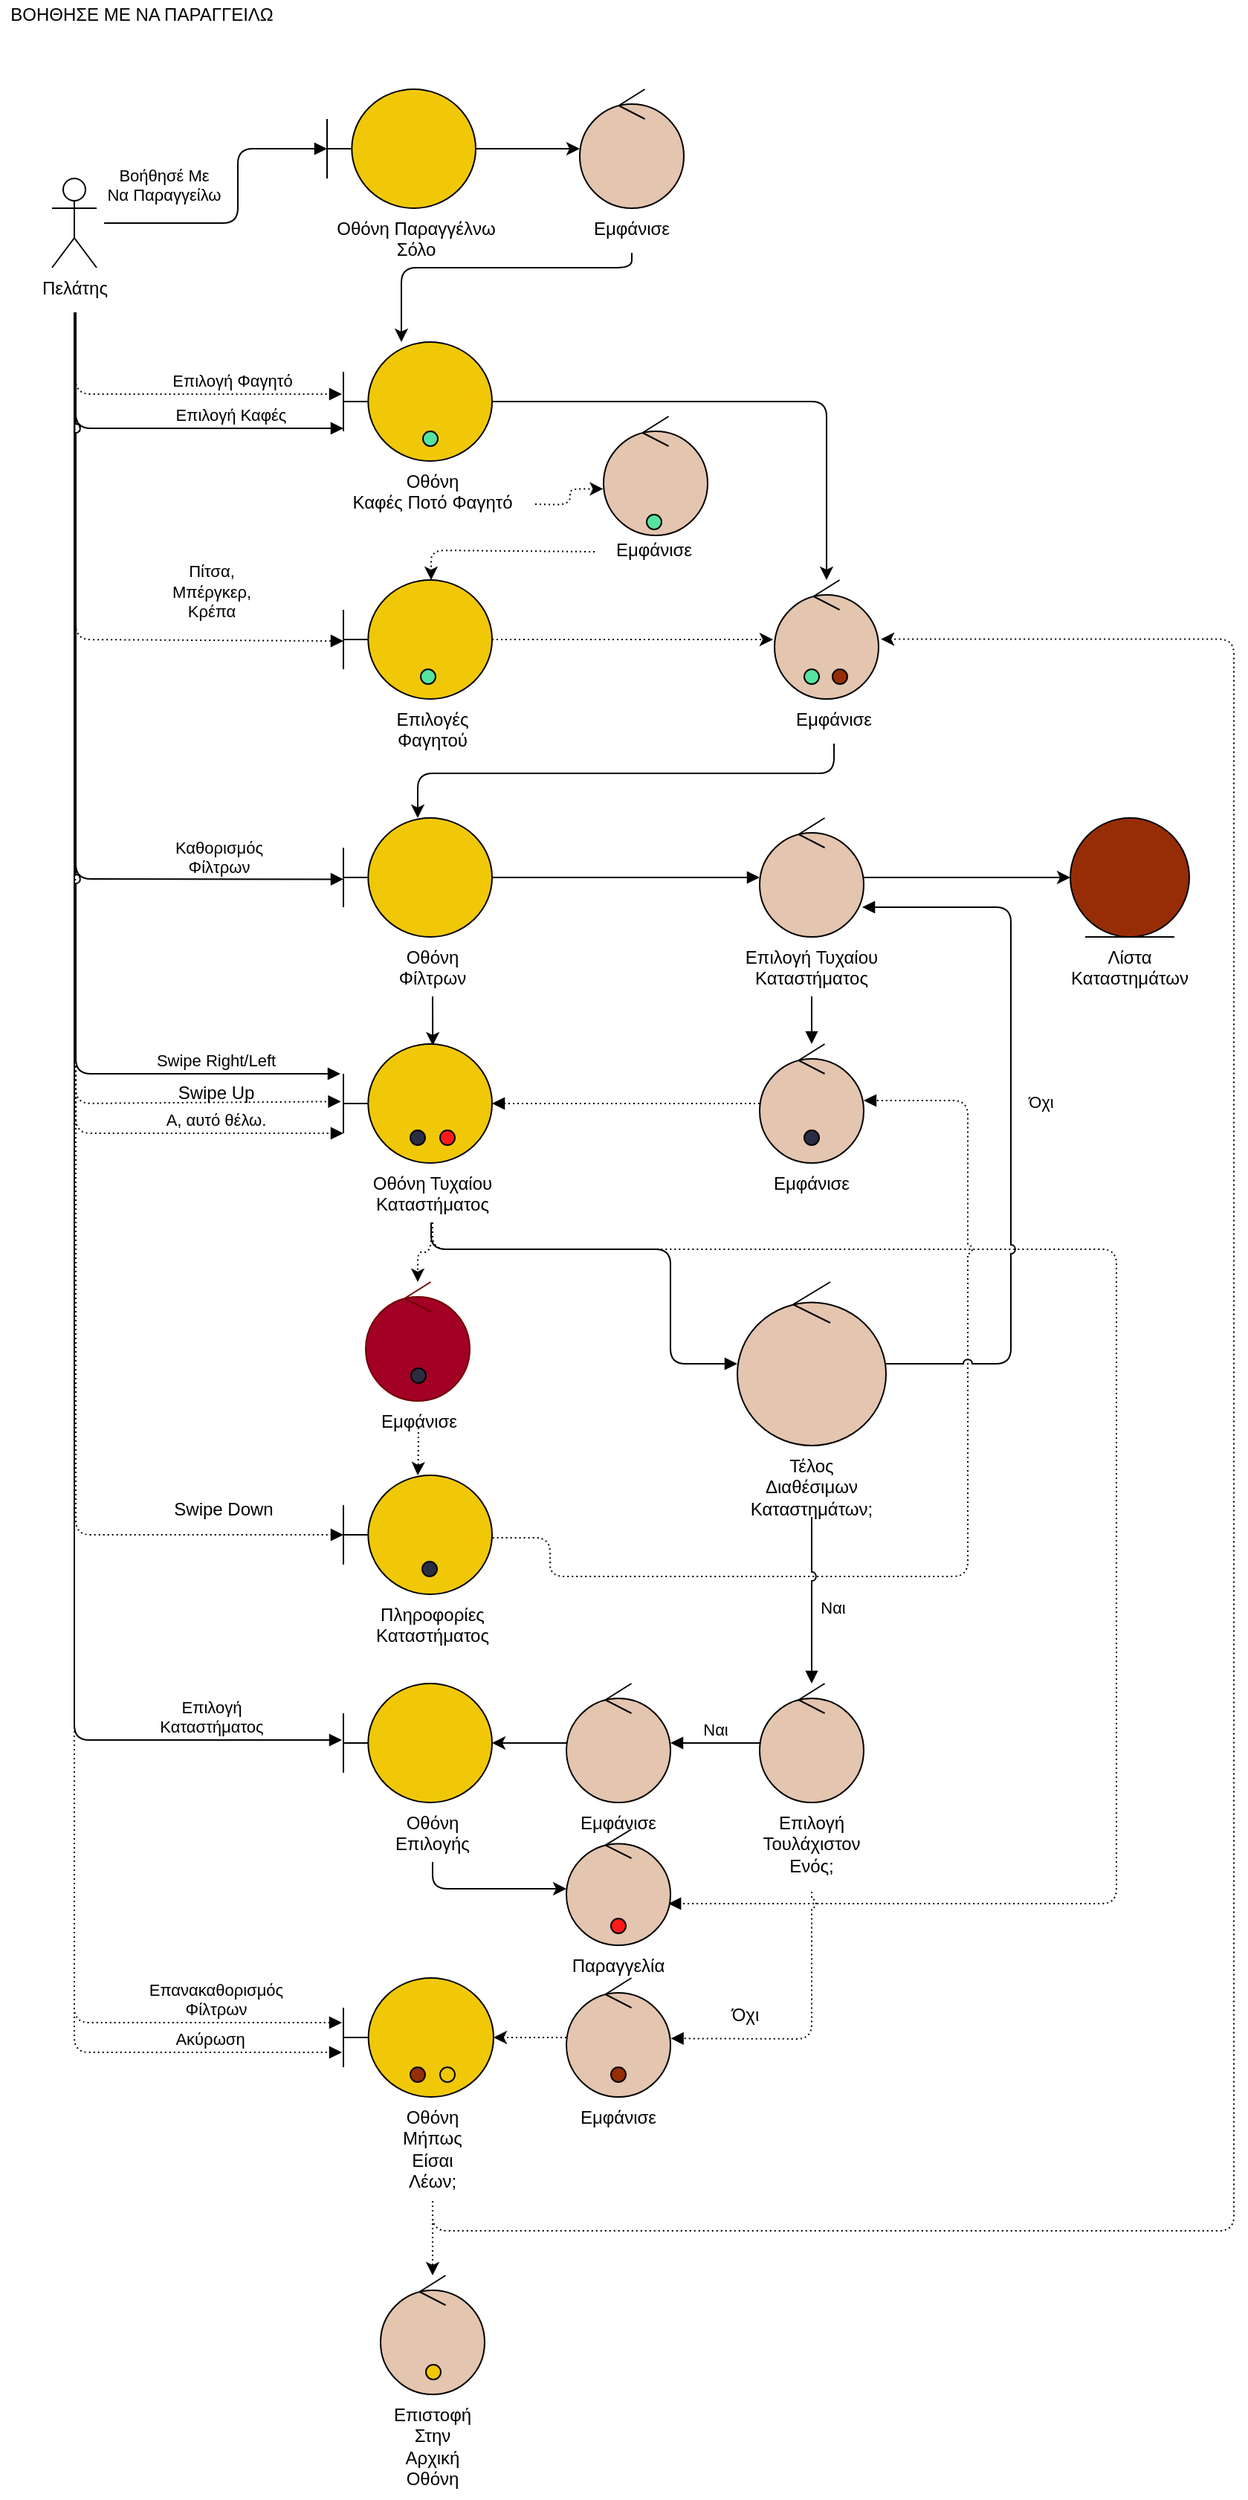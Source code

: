 <mxfile version="18.0.4" type="device"><diagram id="sh6zrlFoDXqszDik7DtE" name="Page-1"><mxGraphModel dx="1843" dy="1470" grid="1" gridSize="10" guides="1" tooltips="1" connect="1" arrows="1" fold="1" page="1" pageScale="1" pageWidth="850" pageHeight="1100" math="0" shadow="0"><root><mxCell id="0"/><mxCell id="1" parent="0"/><mxCell id="iMoCURkLBMhwjLPHTY4Y-394" style="edgeStyle=orthogonalEdgeStyle;rounded=1;orthogonalLoop=1;jettySize=auto;html=1;fillColor=#0050ef;strokeColor=#000000;jumpStyle=arc;fontColor=#000000;labelBackgroundColor=none;align=center;endArrow=block;endFill=1;dashed=1;dashPattern=1 2;" parent="1" source="iMoCURkLBMhwjLPHTY4Y-448" target="iMoCURkLBMhwjLPHTY4Y-437" edge="1"><mxGeometry relative="1" as="geometry"><Array as="points"><mxPoint x="651" y="1660"/><mxPoint x="1111" y="1660"/><mxPoint x="1111" y="2100"/></Array></mxGeometry></mxCell><mxCell id="iMoCURkLBMhwjLPHTY4Y-379" value="" style="html=1;verticalAlign=bottom;endArrow=block;rounded=1;entryX=1.004;entryY=0.508;entryDx=0;entryDy=0;entryPerimeter=0;fillColor=#fa6800;strokeColor=#000000;jumpStyle=arc;dashed=1;dashPattern=1 2;fontColor=#000000;labelBackgroundColor=none;align=center;" parent="1" source="iMoCURkLBMhwjLPHTY4Y-455" target="iMoCURkLBMhwjLPHTY4Y-431" edge="1"><mxGeometry x="0.506" width="80" relative="1" as="geometry"><mxPoint x="720" y="2160" as="sourcePoint"/><mxPoint x="910" y="2170" as="targetPoint"/><Array as="points"><mxPoint x="906" y="2191"/></Array><mxPoint as="offset"/></mxGeometry></mxCell><mxCell id="iMoCURkLBMhwjLPHTY4Y-380" value="Πελάτης" style="shape=umlActor;verticalLabelPosition=bottom;verticalAlign=top;html=1;fontColor=#000000;labelBackgroundColor=none;align=center;" parent="1" vertex="1"><mxGeometry x="395" y="940" width="30" height="60" as="geometry"/></mxCell><mxCell id="iMoCURkLBMhwjLPHTY4Y-381" style="edgeStyle=orthogonalEdgeStyle;rounded=1;orthogonalLoop=1;jettySize=auto;html=1;jumpStyle=arc;fontColor=#000000;labelBackgroundColor=none;align=center;" parent="1" source="iMoCURkLBMhwjLPHTY4Y-382" target="iMoCURkLBMhwjLPHTY4Y-415" edge="1"><mxGeometry relative="1" as="geometry"/></mxCell><mxCell id="iMoCURkLBMhwjLPHTY4Y-382" value="" style="shape=umlBoundary;whiteSpace=wrap;html=1;fillColor=#F0C808;strokeColor=#000000;fontColor=#000000;labelBackgroundColor=none;align=center;" parent="1" vertex="1"><mxGeometry x="580" y="880" width="100" height="80" as="geometry"/></mxCell><mxCell id="iMoCURkLBMhwjLPHTY4Y-383" value="Βοήθησέ Με &lt;br&gt;Να Παραγγείλω" style="html=1;verticalAlign=bottom;endArrow=block;rounded=1;jumpStyle=arc;fontColor=#000000;labelBackgroundColor=none;align=center;" parent="1" target="iMoCURkLBMhwjLPHTY4Y-382" edge="1"><mxGeometry x="-0.6" y="10" width="80" relative="1" as="geometry"><mxPoint x="430" y="970" as="sourcePoint"/><mxPoint x="510" y="919.5" as="targetPoint"/><Array as="points"><mxPoint x="520" y="970"/><mxPoint x="520" y="920"/></Array><mxPoint as="offset"/></mxGeometry></mxCell><mxCell id="iMoCURkLBMhwjLPHTY4Y-384" style="edgeStyle=orthogonalEdgeStyle;rounded=1;orthogonalLoop=1;jettySize=auto;html=1;jumpStyle=arc;fontColor=#000000;labelBackgroundColor=none;align=center;" parent="1" source="iMoCURkLBMhwjLPHTY4Y-386" target="iMoCURkLBMhwjLPHTY4Y-412" edge="1"><mxGeometry relative="1" as="geometry"/></mxCell><mxCell id="iMoCURkLBMhwjLPHTY4Y-385" style="edgeStyle=orthogonalEdgeStyle;rounded=1;orthogonalLoop=1;jettySize=auto;html=1;fillColor=#008a00;strokeColor=#000000;jumpStyle=arc;dashed=1;dashPattern=1 2;fontColor=#000000;labelBackgroundColor=none;align=center;entryX=-0.004;entryY=0.609;entryDx=0;entryDy=0;entryPerimeter=0;" parent="1" target="iMoCURkLBMhwjLPHTY4Y-407" edge="1"><mxGeometry relative="1" as="geometry"><Array as="points"/><mxPoint x="720" y="1159" as="sourcePoint"/></mxGeometry></mxCell><mxCell id="iMoCURkLBMhwjLPHTY4Y-386" value="" style="shape=umlBoundary;whiteSpace=wrap;html=1;fillColor=#F0C808;strokeColor=#000000;fontColor=#000000;labelBackgroundColor=none;align=center;" parent="1" vertex="1"><mxGeometry x="591" y="1050" width="100" height="80" as="geometry"/></mxCell><mxCell id="iMoCURkLBMhwjLPHTY4Y-387" value="Επιλογή Καφές" style="html=1;verticalAlign=bottom;endArrow=block;rounded=1;entryX=0;entryY=0.725;entryDx=0;entryDy=0;entryPerimeter=0;jumpStyle=arc;fontColor=#000000;labelBackgroundColor=none;align=center;endFill=1;" parent="1" target="iMoCURkLBMhwjLPHTY4Y-386" edge="1"><mxGeometry x="0.409" width="80" relative="1" as="geometry"><mxPoint x="410" y="1030" as="sourcePoint"/><mxPoint x="581" y="1120" as="targetPoint"/><Array as="points"><mxPoint x="411" y="1108"/></Array><mxPoint as="offset"/></mxGeometry></mxCell><mxCell id="iMoCURkLBMhwjLPHTY4Y-388" value="" style="edgeStyle=orthogonalEdgeStyle;rounded=1;orthogonalLoop=1;jettySize=auto;html=1;jumpStyle=arc;fontColor=#000000;labelBackgroundColor=none;align=center;exitX=0.5;exitY=1;exitDx=0;exitDy=0;entryX=0.601;entryY=0.012;entryDx=0;entryDy=0;entryPerimeter=0;" parent="1" source="iMoCURkLBMhwjLPHTY4Y-445" target="iMoCURkLBMhwjLPHTY4Y-395" edge="1"><mxGeometry relative="1" as="geometry"/></mxCell><mxCell id="iMoCURkLBMhwjLPHTY4Y-389" style="edgeStyle=orthogonalEdgeStyle;rounded=1;orthogonalLoop=1;jettySize=auto;html=1;jumpStyle=arc;fontColor=#000000;labelBackgroundColor=none;align=center;endArrow=block;endFill=1;" parent="1" source="iMoCURkLBMhwjLPHTY4Y-390" target="iMoCURkLBMhwjLPHTY4Y-399" edge="1"><mxGeometry relative="1" as="geometry"/></mxCell><mxCell id="iMoCURkLBMhwjLPHTY4Y-390" value="" style="shape=umlBoundary;whiteSpace=wrap;html=1;fillColor=#F0C808;strokeColor=#000000;fontColor=#000000;labelBackgroundColor=none;align=center;" parent="1" vertex="1"><mxGeometry x="591" y="1370" width="100" height="80" as="geometry"/></mxCell><mxCell id="iMoCURkLBMhwjLPHTY4Y-391" value="Καθορισμός&lt;br&gt;Φίλτρων" style="html=1;verticalAlign=bottom;endArrow=block;rounded=1;entryX=0;entryY=0.515;entryDx=0;entryDy=0;entryPerimeter=0;jumpStyle=arc;fontColor=#000000;labelBackgroundColor=none;align=center;endFill=1;" parent="1" target="iMoCURkLBMhwjLPHTY4Y-390" edge="1"><mxGeometry x="0.702" y="-1" width="80" relative="1" as="geometry"><mxPoint x="410" y="1030" as="sourcePoint"/><mxPoint x="591" y="1400" as="targetPoint"/><Array as="points"><mxPoint x="411" y="1411"/></Array><mxPoint as="offset"/></mxGeometry></mxCell><mxCell id="iMoCURkLBMhwjLPHTY4Y-392" value="" style="edgeStyle=orthogonalEdgeStyle;rounded=1;orthogonalLoop=1;jettySize=auto;html=1;fillColor=#a20025;strokeColor=#000000;jumpStyle=arc;fontColor=#000000;labelBackgroundColor=none;align=center;dashed=1;dashPattern=1 2;" parent="1" source="iMoCURkLBMhwjLPHTY4Y-448" target="iMoCURkLBMhwjLPHTY4Y-418" edge="1"><mxGeometry relative="1" as="geometry"><Array as="points"><mxPoint x="650" y="1662"/><mxPoint x="641" y="1662"/></Array></mxGeometry></mxCell><mxCell id="iMoCURkLBMhwjLPHTY4Y-393" style="edgeStyle=orthogonalEdgeStyle;rounded=1;orthogonalLoop=1;jettySize=auto;html=1;jumpStyle=arc;fontColor=#000000;labelBackgroundColor=none;align=center;endArrow=block;endFill=1;" parent="1" source="iMoCURkLBMhwjLPHTY4Y-448" target="iMoCURkLBMhwjLPHTY4Y-405" edge="1"><mxGeometry relative="1" as="geometry"><mxPoint x="691" y="1792" as="targetPoint"/><Array as="points"><mxPoint x="650" y="1660"/><mxPoint x="811" y="1660"/><mxPoint x="811" y="1737"/></Array></mxGeometry></mxCell><mxCell id="iMoCURkLBMhwjLPHTY4Y-395" value="" style="shape=umlBoundary;whiteSpace=wrap;html=1;fillColor=#F0C808;strokeColor=#000000;fontColor=#000000;labelBackgroundColor=none;align=center;" parent="1" vertex="1"><mxGeometry x="591" y="1522" width="100" height="80" as="geometry"/></mxCell><mxCell id="iMoCURkLBMhwjLPHTY4Y-396" style="edgeStyle=orthogonalEdgeStyle;rounded=1;orthogonalLoop=1;jettySize=auto;html=1;jumpStyle=arc;fontColor=#000000;labelBackgroundColor=none;align=center;endArrow=block;endFill=1;dashed=1;dashPattern=1 2;" parent="1" source="iMoCURkLBMhwjLPHTY4Y-397" target="iMoCURkLBMhwjLPHTY4Y-395" edge="1"><mxGeometry relative="1" as="geometry"/></mxCell><mxCell id="iMoCURkLBMhwjLPHTY4Y-397" value="" style="ellipse;shape=umlControl;whiteSpace=wrap;html=1;fillColor=#E4C5AF;fontColor=#000000;labelBackgroundColor=none;align=center;" parent="1" vertex="1"><mxGeometry x="871" y="1522" width="70" height="80" as="geometry"/></mxCell><mxCell id="iMoCURkLBMhwjLPHTY4Y-398" style="edgeStyle=orthogonalEdgeStyle;rounded=1;orthogonalLoop=1;jettySize=auto;html=1;jumpStyle=arc;fontColor=#000000;labelBackgroundColor=none;align=center;exitX=0.5;exitY=1;exitDx=0;exitDy=0;endArrow=block;endFill=1;" parent="1" source="iMoCURkLBMhwjLPHTY4Y-446" target="iMoCURkLBMhwjLPHTY4Y-397" edge="1"><mxGeometry relative="1" as="geometry"/></mxCell><mxCell id="dMi3yP9ov11ZQjWCGS6t-1" style="edgeStyle=orthogonalEdgeStyle;rounded=0;orthogonalLoop=1;jettySize=auto;html=1;entryX=0;entryY=0.5;entryDx=0;entryDy=0;" edge="1" parent="1" source="iMoCURkLBMhwjLPHTY4Y-399" target="iMoCURkLBMhwjLPHTY4Y-401"><mxGeometry relative="1" as="geometry"/></mxCell><mxCell id="iMoCURkLBMhwjLPHTY4Y-399" value="" style="ellipse;shape=umlControl;whiteSpace=wrap;html=1;fillColor=#E4C5AF;fontColor=#000000;labelBackgroundColor=none;align=center;" parent="1" vertex="1"><mxGeometry x="871" y="1370" width="70" height="80" as="geometry"/></mxCell><mxCell id="iMoCURkLBMhwjLPHTY4Y-401" value="" style="ellipse;shape=umlEntity;whiteSpace=wrap;html=1;fontColor=#000000;labelBackgroundColor=none;align=center;fillColor=#972D07;" parent="1" vertex="1"><mxGeometry x="1080" y="1370" width="80" height="80" as="geometry"/></mxCell><mxCell id="iMoCURkLBMhwjLPHTY4Y-402" value="Swipe Right/Left" style="html=1;verticalAlign=bottom;endArrow=block;rounded=1;jumpStyle=arc;fontColor=#000000;labelBackgroundColor=none;align=center;endFill=1;" parent="1" edge="1"><mxGeometry x="0.756" width="80" relative="1" as="geometry"><mxPoint x="411" y="1030" as="sourcePoint"/><mxPoint x="589" y="1542" as="targetPoint"/><Array as="points"><mxPoint x="411" y="1542"/></Array><mxPoint as="offset"/></mxGeometry></mxCell><mxCell id="iMoCURkLBMhwjLPHTY4Y-403" style="edgeStyle=orthogonalEdgeStyle;rounded=1;orthogonalLoop=1;jettySize=auto;html=1;fillColor=#a20025;strokeColor=#000000;jumpStyle=arc;fontColor=#000000;labelBackgroundColor=none;align=center;exitX=1.003;exitY=0.525;exitDx=0;exitDy=0;exitPerimeter=0;endArrow=block;endFill=1;dashed=1;dashPattern=1 2;" parent="1" source="iMoCURkLBMhwjLPHTY4Y-404" target="iMoCURkLBMhwjLPHTY4Y-397" edge="1"><mxGeometry relative="1" as="geometry"><mxPoint x="940" y="1428" as="targetPoint"/><Array as="points"><mxPoint x="730" y="1854"/><mxPoint x="730" y="1880"/><mxPoint x="1011" y="1880"/><mxPoint x="1011" y="1560"/></Array></mxGeometry></mxCell><mxCell id="iMoCURkLBMhwjLPHTY4Y-404" value="" style="shape=umlBoundary;whiteSpace=wrap;html=1;fillColor=#F0C808;fontColor=#000000;strokeColor=#000000;labelBackgroundColor=none;align=center;" parent="1" vertex="1"><mxGeometry x="591" y="1812" width="100" height="80" as="geometry"/></mxCell><mxCell id="iMoCURkLBMhwjLPHTY4Y-405" value="" style="ellipse;shape=umlControl;whiteSpace=wrap;html=1;fillColor=#E4C5AF;fontColor=#000000;labelBackgroundColor=none;align=center;" parent="1" vertex="1"><mxGeometry x="856" y="1682" width="100" height="110" as="geometry"/></mxCell><mxCell id="iMoCURkLBMhwjLPHTY4Y-406" style="edgeStyle=orthogonalEdgeStyle;rounded=1;orthogonalLoop=1;jettySize=auto;html=1;fillColor=#008a00;strokeColor=#000000;jumpStyle=arc;fontColor=#000000;labelBackgroundColor=none;align=center;exitX=0;exitY=0.5;exitDx=0;exitDy=0;dashed=1;dashPattern=1 2;" parent="1" source="iMoCURkLBMhwjLPHTY4Y-442" target="iMoCURkLBMhwjLPHTY4Y-409" edge="1"><mxGeometry relative="1" as="geometry"><Array as="points"><mxPoint x="760" y="1190"/><mxPoint x="650" y="1190"/></Array></mxGeometry></mxCell><mxCell id="iMoCURkLBMhwjLPHTY4Y-407" value="" style="ellipse;shape=umlControl;whiteSpace=wrap;html=1;fillColor=#E4C5AF;fontColor=#000000;strokeColor=#000000;labelBackgroundColor=none;align=center;" parent="1" vertex="1"><mxGeometry x="766" y="1100" width="70" height="80" as="geometry"/></mxCell><mxCell id="iMoCURkLBMhwjLPHTY4Y-408" style="edgeStyle=orthogonalEdgeStyle;rounded=1;orthogonalLoop=1;jettySize=auto;html=1;fillColor=#008a00;strokeColor=#000000;jumpStyle=arc;fontColor=#000000;labelBackgroundColor=none;align=center;dashed=1;dashPattern=1 2;" parent="1" source="iMoCURkLBMhwjLPHTY4Y-409" edge="1"><mxGeometry relative="1" as="geometry"><mxPoint x="880" y="1250" as="targetPoint"/></mxGeometry></mxCell><mxCell id="iMoCURkLBMhwjLPHTY4Y-409" value="" style="shape=umlBoundary;whiteSpace=wrap;html=1;fillColor=#F0C808;fontColor=#000000;strokeColor=#000000;labelBackgroundColor=none;align=center;" parent="1" vertex="1"><mxGeometry x="591" y="1210" width="100" height="80" as="geometry"/></mxCell><mxCell id="iMoCURkLBMhwjLPHTY4Y-410" value="Επιλογή Φαγητό" style="html=1;verticalAlign=bottom;endArrow=block;rounded=1;fillColor=#008a00;strokeColor=#000000;jumpStyle=none;dashed=1;dashPattern=1 2;fontColor=#000000;labelBackgroundColor=none;align=center;endFill=1;" parent="1" edge="1"><mxGeometry x="0.366" width="80" relative="1" as="geometry"><mxPoint x="410" y="1030" as="sourcePoint"/><mxPoint x="590" y="1085" as="targetPoint"/><Array as="points"><mxPoint x="411" y="1085"/></Array><mxPoint as="offset"/></mxGeometry></mxCell><mxCell id="iMoCURkLBMhwjLPHTY4Y-411" style="edgeStyle=orthogonalEdgeStyle;rounded=1;orthogonalLoop=1;jettySize=auto;html=1;jumpStyle=arc;fontColor=#000000;labelBackgroundColor=none;align=center;exitX=0.5;exitY=1;exitDx=0;exitDy=0;" parent="1" source="iMoCURkLBMhwjLPHTY4Y-444" target="iMoCURkLBMhwjLPHTY4Y-390" edge="1"><mxGeometry relative="1" as="geometry"><Array as="points"><mxPoint x="921" y="1340"/><mxPoint x="641" y="1340"/></Array></mxGeometry></mxCell><mxCell id="iMoCURkLBMhwjLPHTY4Y-412" value="" style="ellipse;shape=umlControl;whiteSpace=wrap;html=1;fillColor=#E4C5AF;fontColor=#000000;labelBackgroundColor=none;align=center;" parent="1" vertex="1"><mxGeometry x="881" y="1210" width="70" height="80" as="geometry"/></mxCell><mxCell id="iMoCURkLBMhwjLPHTY4Y-413" value="Πίτσα, &lt;br&gt;Μπέργκερ, &lt;br&gt;Κρέπα" style="html=1;verticalAlign=bottom;endArrow=block;rounded=1;entryX=0;entryY=0.513;entryDx=0;entryDy=0;entryPerimeter=0;fillColor=#008a00;strokeColor=#000000;jumpStyle=arc;dashed=1;dashPattern=1 2;fontColor=#000000;labelBackgroundColor=none;align=center;endFill=1;" parent="1" target="iMoCURkLBMhwjLPHTY4Y-409" edge="1"><mxGeometry x="0.556" y="11" width="80" relative="1" as="geometry"><mxPoint x="411" y="1030" as="sourcePoint"/><mxPoint x="911" y="1170" as="targetPoint"/><Array as="points"><mxPoint x="411" y="1250"/></Array><mxPoint as="offset"/></mxGeometry></mxCell><mxCell id="iMoCURkLBMhwjLPHTY4Y-414" style="edgeStyle=orthogonalEdgeStyle;rounded=1;orthogonalLoop=1;jettySize=auto;html=1;jumpStyle=arc;fontColor=#000000;labelBackgroundColor=none;align=center;" parent="1" target="iMoCURkLBMhwjLPHTY4Y-386" edge="1"><mxGeometry relative="1" as="geometry"><mxPoint x="770" y="1060" as="targetPoint"/><Array as="points"><mxPoint x="785" y="1000"/><mxPoint x="630" y="1000"/></Array><mxPoint x="785" y="990" as="sourcePoint"/></mxGeometry></mxCell><mxCell id="iMoCURkLBMhwjLPHTY4Y-415" value="" style="ellipse;shape=umlControl;whiteSpace=wrap;html=1;fillColor=#E4C5AF;fontColor=#000000;labelBackgroundColor=none;align=center;" parent="1" vertex="1"><mxGeometry x="750" y="880" width="70" height="80" as="geometry"/></mxCell><mxCell id="iMoCURkLBMhwjLPHTY4Y-416" value="" style="html=1;verticalAlign=bottom;endArrow=block;rounded=1;fillColor=#a20025;strokeColor=#000000;entryX=-0.017;entryY=0.483;entryDx=0;entryDy=0;entryPerimeter=0;jumpStyle=arc;dashed=1;dashPattern=1 2;fontColor=#000000;labelBackgroundColor=none;align=center;endFill=1;" parent="1" target="iMoCURkLBMhwjLPHTY4Y-395" edge="1"><mxGeometry x="0.759" width="80" relative="1" as="geometry"><mxPoint x="411" y="1030" as="sourcePoint"/><mxPoint x="591" y="1576" as="targetPoint"/><Array as="points"><mxPoint x="411" y="1562"/></Array><mxPoint as="offset"/></mxGeometry></mxCell><mxCell id="iMoCURkLBMhwjLPHTY4Y-417" value="" style="edgeStyle=orthogonalEdgeStyle;rounded=1;orthogonalLoop=1;jettySize=auto;html=1;fillColor=#a20025;strokeColor=#000000;jumpStyle=arc;fontColor=#000000;labelBackgroundColor=none;align=center;exitX=0.5;exitY=1;exitDx=0;exitDy=0;dashed=1;dashPattern=1 2;" parent="1" source="iMoCURkLBMhwjLPHTY4Y-451" target="iMoCURkLBMhwjLPHTY4Y-404" edge="1"><mxGeometry relative="1" as="geometry"><Array as="points"/></mxGeometry></mxCell><mxCell id="iMoCURkLBMhwjLPHTY4Y-418" value="" style="ellipse;shape=umlControl;whiteSpace=wrap;html=1;fillColor=#a20025;fontColor=#000000;strokeColor=#6F0000;labelBackgroundColor=none;align=center;" parent="1" vertex="1"><mxGeometry x="606" y="1682" width="70" height="80" as="geometry"/></mxCell><mxCell id="iMoCURkLBMhwjLPHTY4Y-419" value="" style="html=1;verticalAlign=bottom;endArrow=block;rounded=1;fillColor=#a20025;strokeColor=#000000;jumpStyle=arc;dashed=1;dashPattern=1 2;fontColor=#000000;labelBackgroundColor=none;align=center;endFill=1;" parent="1" edge="1"><mxGeometry x="0.822" width="80" relative="1" as="geometry"><mxPoint x="411" y="1030" as="sourcePoint"/><mxPoint x="591" y="1852" as="targetPoint"/><Array as="points"><mxPoint x="411" y="1852"/></Array><mxPoint as="offset"/></mxGeometry></mxCell><mxCell id="iMoCURkLBMhwjLPHTY4Y-420" value="ΒΟΗΘΗΣΕ ΜΕ ΝΑ ΠΑΡΑΓΓΕΙΛΩ" style="text;html=1;align=center;verticalAlign=middle;resizable=0;points=[];autosize=1;strokeColor=none;fillColor=none;fontColor=#000000;labelBackgroundColor=none;" parent="1" vertex="1"><mxGeometry x="360" y="820" width="190" height="20" as="geometry"/></mxCell><mxCell id="iMoCURkLBMhwjLPHTY4Y-421" value="Ναι" style="html=1;verticalAlign=bottom;endArrow=block;rounded=1;jumpStyle=arc;fontColor=#000000;labelBackgroundColor=none;align=center;exitX=0.5;exitY=1;exitDx=0;exitDy=0;" parent="1" source="iMoCURkLBMhwjLPHTY4Y-450" target="iMoCURkLBMhwjLPHTY4Y-426" edge="1"><mxGeometry x="0.25" y="14" width="80" relative="1" as="geometry"><mxPoint x="956" y="1742" as="sourcePoint"/><mxPoint x="906" y="1912" as="targetPoint"/><mxPoint as="offset"/></mxGeometry></mxCell><mxCell id="iMoCURkLBMhwjLPHTY4Y-422" style="edgeStyle=orthogonalEdgeStyle;rounded=1;orthogonalLoop=1;jettySize=auto;html=1;jumpStyle=arc;fontColor=#000000;labelBackgroundColor=none;align=center;" parent="1" source="iMoCURkLBMhwjLPHTY4Y-423" target="iMoCURkLBMhwjLPHTY4Y-425" edge="1"><mxGeometry relative="1" as="geometry"/></mxCell><mxCell id="iMoCURkLBMhwjLPHTY4Y-423" value="" style="ellipse;shape=umlControl;whiteSpace=wrap;html=1;fillColor=#E4C5AF;fontColor=#000000;labelBackgroundColor=none;align=center;" parent="1" vertex="1"><mxGeometry x="741" y="1952" width="70" height="80" as="geometry"/></mxCell><mxCell id="iMoCURkLBMhwjLPHTY4Y-424" style="edgeStyle=orthogonalEdgeStyle;rounded=1;orthogonalLoop=1;jettySize=auto;html=1;jumpStyle=arc;fontColor=#000000;labelBackgroundColor=none;align=center;exitX=0.5;exitY=1;exitDx=0;exitDy=0;" parent="1" source="iMoCURkLBMhwjLPHTY4Y-453" target="iMoCURkLBMhwjLPHTY4Y-437" edge="1"><mxGeometry relative="1" as="geometry"><Array as="points"><mxPoint x="651" y="2090"/></Array></mxGeometry></mxCell><mxCell id="iMoCURkLBMhwjLPHTY4Y-425" value="" style="shape=umlBoundary;whiteSpace=wrap;html=1;fillColor=#F0C808;strokeColor=#000000;fontColor=#000000;labelBackgroundColor=none;align=center;" parent="1" vertex="1"><mxGeometry x="591" y="1952" width="100" height="80" as="geometry"/></mxCell><mxCell id="iMoCURkLBMhwjLPHTY4Y-426" value="" style="ellipse;shape=umlControl;whiteSpace=wrap;html=1;fillColor=#E4C5AF;fontColor=#000000;labelBackgroundColor=none;align=center;" parent="1" vertex="1"><mxGeometry x="871" y="1952" width="70" height="80" as="geometry"/></mxCell><mxCell id="iMoCURkLBMhwjLPHTY4Y-427" value="Επιλογή&lt;br&gt;Καταστήματος" style="html=1;verticalAlign=bottom;endArrow=block;rounded=1;jumpStyle=arc;fontColor=#000000;labelBackgroundColor=none;align=center;endFill=1;" parent="1" edge="1"><mxGeometry x="0.844" width="80" relative="1" as="geometry"><mxPoint x="410" y="1040" as="sourcePoint"/><mxPoint x="590" y="1990" as="targetPoint"/><Array as="points"><mxPoint x="410" y="1990"/></Array><mxPoint as="offset"/></mxGeometry></mxCell><mxCell id="iMoCURkLBMhwjLPHTY4Y-428" value="Ναι" style="html=1;verticalAlign=bottom;endArrow=block;rounded=1;jumpStyle=arc;fontColor=#000000;labelBackgroundColor=none;align=center;" parent="1" source="iMoCURkLBMhwjLPHTY4Y-426" target="iMoCURkLBMhwjLPHTY4Y-423" edge="1"><mxGeometry width="80" relative="1" as="geometry"><mxPoint x="790" y="1940" as="sourcePoint"/><mxPoint x="870" y="1940" as="targetPoint"/></mxGeometry></mxCell><mxCell id="iMoCURkLBMhwjLPHTY4Y-429" value="Όχι" style="html=1;verticalAlign=bottom;endArrow=block;rounded=1;jumpStyle=arc;fontColor=#000000;labelBackgroundColor=none;align=center;endFill=1;entryX=0.986;entryY=0.75;entryDx=0;entryDy=0;entryPerimeter=0;" parent="1" source="iMoCURkLBMhwjLPHTY4Y-405" target="iMoCURkLBMhwjLPHTY4Y-399" edge="1"><mxGeometry x="0.024" y="-20" width="80" relative="1" as="geometry"><mxPoint x="960" y="1528" as="sourcePoint"/><mxPoint x="1040" y="1528" as="targetPoint"/><Array as="points"><mxPoint x="1040" y="1737"/><mxPoint x="1040" y="1430"/><mxPoint x="990" y="1430"/></Array><mxPoint as="offset"/></mxGeometry></mxCell><mxCell id="iMoCURkLBMhwjLPHTY4Y-430" style="edgeStyle=orthogonalEdgeStyle;rounded=1;orthogonalLoop=1;jettySize=auto;html=1;fillColor=#fa6800;strokeColor=#000000;jumpStyle=arc;fontColor=#000000;labelBackgroundColor=none;align=center;dashed=1;dashPattern=1 2;" parent="1" source="iMoCURkLBMhwjLPHTY4Y-431" target="iMoCURkLBMhwjLPHTY4Y-433" edge="1"><mxGeometry relative="1" as="geometry"/></mxCell><mxCell id="iMoCURkLBMhwjLPHTY4Y-431" value="" style="ellipse;shape=umlControl;whiteSpace=wrap;html=1;fillColor=#E4C5AF;fontColor=#000000;strokeColor=#000000;labelBackgroundColor=none;align=center;" parent="1" vertex="1"><mxGeometry x="741" y="2150" width="70" height="80" as="geometry"/></mxCell><mxCell id="iMoCURkLBMhwjLPHTY4Y-432" style="edgeStyle=orthogonalEdgeStyle;rounded=1;orthogonalLoop=1;jettySize=auto;html=1;fillColor=#fa6800;strokeColor=#000000;jumpStyle=arc;fontColor=#000000;labelBackgroundColor=none;align=center;entryX=1.022;entryY=0.497;entryDx=0;entryDy=0;entryPerimeter=0;dashed=1;dashPattern=1 2;" parent="1" source="iMoCURkLBMhwjLPHTY4Y-459" target="iMoCURkLBMhwjLPHTY4Y-412" edge="1"><mxGeometry relative="1" as="geometry"><Array as="points"><mxPoint x="651" y="2320"/><mxPoint x="1190" y="2320"/><mxPoint x="1190" y="1250"/></Array><mxPoint x="960" y="1270" as="targetPoint"/></mxGeometry></mxCell><mxCell id="iMoCURkLBMhwjLPHTY4Y-433" value="" style="shape=umlBoundary;whiteSpace=wrap;html=1;direction=east;fillColor=#F0C808;fontColor=#000000;strokeColor=#000000;labelBackgroundColor=none;align=center;" parent="1" vertex="1"><mxGeometry x="591" y="2150" width="101" height="80" as="geometry"/></mxCell><mxCell id="iMoCURkLBMhwjLPHTY4Y-434" value="Ακύρωση" style="html=1;verticalAlign=bottom;endArrow=block;rounded=1;fillColor=#e3c800;strokeColor=#000000;jumpStyle=arc;dashed=1;dashPattern=1 2;fontColor=#000000;labelBackgroundColor=none;align=center;endFill=1;" parent="1" edge="1"><mxGeometry x="0.868" width="80" relative="1" as="geometry"><mxPoint x="410" y="1030" as="sourcePoint"/><mxPoint x="590" y="2200" as="targetPoint"/><Array as="points"><mxPoint x="410" y="2200"/></Array><mxPoint as="offset"/></mxGeometry></mxCell><mxCell id="iMoCURkLBMhwjLPHTY4Y-435" value="Επανακαθορισμός&lt;br&gt;Φίλτρων" style="html=1;verticalAlign=bottom;endArrow=block;rounded=1;fillColor=#fa6800;strokeColor=#000000;jumpStyle=arc;dashed=1;dashPattern=1 2;fontColor=#000000;labelBackgroundColor=none;align=center;endFill=1;" parent="1" edge="1"><mxGeometry x="0.87" width="80" relative="1" as="geometry"><mxPoint x="410" y="1030" as="sourcePoint"/><mxPoint x="590" y="2180" as="targetPoint"/><Array as="points"><mxPoint x="410" y="2180"/></Array><mxPoint x="1" as="offset"/></mxGeometry></mxCell><mxCell id="iMoCURkLBMhwjLPHTY4Y-436" value="" style="ellipse;shape=umlControl;whiteSpace=wrap;html=1;fillColor=#E4C5AF;fontColor=#000000;strokeColor=#000000;labelBackgroundColor=none;align=center;" parent="1" vertex="1"><mxGeometry x="616" y="2350" width="70" height="80" as="geometry"/></mxCell><mxCell id="iMoCURkLBMhwjLPHTY4Y-437" value="" style="ellipse;shape=umlControl;whiteSpace=wrap;html=1;fillColor=#E4C5AF;fontColor=#000000;labelBackgroundColor=none;align=center;" parent="1" vertex="1"><mxGeometry x="741" y="2050" width="70" height="78" as="geometry"/></mxCell><mxCell id="iMoCURkLBMhwjLPHTY4Y-438" value="Α, αυτό θέλω." style="html=1;verticalAlign=bottom;endArrow=block;rounded=1;fillColor=#0050ef;strokeColor=#000000;jumpStyle=arc;dashed=1;dashPattern=1 2;fontColor=#000000;labelBackgroundColor=none;align=center;endFill=1;" parent="1" edge="1"><mxGeometry x="0.765" width="80" relative="1" as="geometry"><mxPoint x="410" y="1030" as="sourcePoint"/><mxPoint x="591" y="1582" as="targetPoint"/><Array as="points"><mxPoint x="411" y="1582"/></Array><mxPoint as="offset"/></mxGeometry></mxCell><mxCell id="iMoCURkLBMhwjLPHTY4Y-439" value="&lt;meta charset=&quot;utf-8&quot;&gt;&lt;span style=&quot;font-family: helvetica; font-size: 12px; font-style: normal; font-weight: 400; letter-spacing: normal; text-indent: 0px; text-transform: none; word-spacing: 0px; display: inline; float: none;&quot;&gt;Εμφάνισε&lt;/span&gt;" style="text;whiteSpace=wrap;html=1;fontColor=#000000;labelBackgroundColor=none;align=center;" parent="1" vertex="1"><mxGeometry x="745" y="960" width="80" height="30" as="geometry"/></mxCell><mxCell id="iMoCURkLBMhwjLPHTY4Y-440" value="&lt;meta charset=&quot;utf-8&quot;&gt;&lt;span style=&quot;font-family: helvetica; font-size: 12px; font-style: normal; font-weight: 400; letter-spacing: normal; text-indent: 0px; text-transform: none; word-spacing: 0px; display: inline; float: none;&quot;&gt;Οθόνη Παραγγέλνω&lt;/span&gt;&lt;br style=&quot;font-family: helvetica; font-size: 12px; font-style: normal; font-weight: 400; letter-spacing: normal; text-indent: 0px; text-transform: none; word-spacing: 0px;&quot;&gt;&lt;span style=&quot;font-family: helvetica; font-size: 12px; font-style: normal; font-weight: 400; letter-spacing: normal; text-indent: 0px; text-transform: none; word-spacing: 0px; display: inline; float: none;&quot;&gt;Σόλο&lt;/span&gt;" style="text;whiteSpace=wrap;html=1;fontColor=#000000;labelBackgroundColor=none;align=center;" parent="1" vertex="1"><mxGeometry x="570" y="960" width="140" height="40" as="geometry"/></mxCell><mxCell id="iMoCURkLBMhwjLPHTY4Y-441" value="&lt;span style=&quot;font-family: &amp;#34;helvetica&amp;#34; ; font-size: 12px ; font-style: normal ; font-weight: 400 ; letter-spacing: normal ; text-indent: 0px ; text-transform: none ; word-spacing: 0px ; display: inline ; float: none&quot;&gt;Οθόνη&lt;/span&gt;&lt;br style=&quot;font-family: &amp;#34;helvetica&amp;#34; ; font-size: 12px ; font-style: normal ; font-weight: 400 ; letter-spacing: normal ; text-indent: 0px ; text-transform: none ; word-spacing: 0px&quot;&gt;&lt;span style=&quot;font-family: &amp;#34;helvetica&amp;#34; ; font-size: 12px ; font-style: normal ; font-weight: 400 ; letter-spacing: normal ; text-indent: 0px ; text-transform: none ; word-spacing: 0px ; display: inline ; float: none&quot;&gt;Καφές&amp;nbsp;&lt;/span&gt;&lt;span style=&quot;font-family: &amp;#34;helvetica&amp;#34; ; font-size: 12px ; font-style: normal ; font-weight: 400 ; letter-spacing: normal ; text-indent: 0px ; text-transform: none ; word-spacing: 0px ; display: inline ; float: none&quot;&gt;Ποτό&amp;nbsp;&lt;/span&gt;&lt;span style=&quot;font-family: &amp;#34;helvetica&amp;#34; ; font-size: 12px ; font-style: normal ; font-weight: 400 ; letter-spacing: normal ; text-indent: 0px ; text-transform: none ; word-spacing: 0px ; display: inline ; float: none&quot;&gt;Φαγητό&lt;/span&gt;" style="text;whiteSpace=wrap;html=1;fontColor=#000000;labelBackgroundColor=none;align=center;" parent="1" vertex="1"><mxGeometry x="616" y="1130" width="70" height="70" as="geometry"/></mxCell><mxCell id="iMoCURkLBMhwjLPHTY4Y-442" value="&lt;meta charset=&quot;utf-8&quot;&gt;&lt;span style=&quot;font-family: helvetica; font-size: 12px; font-style: normal; font-weight: 400; letter-spacing: normal; text-indent: 0px; text-transform: none; word-spacing: 0px; display: inline; float: none;&quot;&gt;Εμφάνισε&lt;/span&gt;" style="text;whiteSpace=wrap;html=1;fontColor=#000000;labelBackgroundColor=none;align=center;" parent="1" vertex="1"><mxGeometry x="760" y="1176" width="80" height="30" as="geometry"/></mxCell><mxCell id="iMoCURkLBMhwjLPHTY4Y-443" value="&lt;span style=&quot;font-family: &amp;quot;helvetica&amp;quot; ; font-size: 12px ; font-style: normal ; font-weight: 400 ; letter-spacing: normal ; text-indent: 0px ; text-transform: none ; word-spacing: 0px ; display: inline ; float: none&quot;&gt;Επιλογές&lt;/span&gt;&lt;br style=&quot;font-family: &amp;quot;helvetica&amp;quot; ; font-size: 12px ; font-style: normal ; font-weight: 400 ; letter-spacing: normal ; text-indent: 0px ; text-transform: none ; word-spacing: 0px&quot;&gt;&lt;span style=&quot;font-family: &amp;quot;helvetica&amp;quot; ; font-size: 12px ; font-style: normal ; font-weight: 400 ; letter-spacing: normal ; text-indent: 0px ; text-transform: none ; word-spacing: 0px ; display: inline ; float: none&quot;&gt;Φαγητού&lt;/span&gt;" style="text;whiteSpace=wrap;html=1;fontColor=#000000;labelBackgroundColor=none;align=center;" parent="1" vertex="1"><mxGeometry x="611" y="1290" width="80" height="40" as="geometry"/></mxCell><mxCell id="iMoCURkLBMhwjLPHTY4Y-444" value="&lt;meta charset=&quot;utf-8&quot;&gt;&lt;span style=&quot;font-family: helvetica; font-size: 12px; font-style: normal; font-weight: 400; letter-spacing: normal; text-indent: 0px; text-transform: none; word-spacing: 0px; display: inline; float: none;&quot;&gt;Εμφάνισε&lt;/span&gt;" style="text;whiteSpace=wrap;html=1;fontColor=#000000;labelBackgroundColor=none;align=center;" parent="1" vertex="1"><mxGeometry x="881" y="1290" width="80" height="30" as="geometry"/></mxCell><mxCell id="iMoCURkLBMhwjLPHTY4Y-445" value="&lt;meta charset=&quot;utf-8&quot;&gt;&lt;span style=&quot;color: rgb(0, 0, 0); font-family: helvetica; font-size: 12px; font-style: normal; font-weight: 400; letter-spacing: normal; text-indent: 0px; text-transform: none; word-spacing: 0px; display: inline; float: none;&quot;&gt;Οθόνη&lt;/span&gt;&lt;br style=&quot;color: rgb(0, 0, 0); font-family: helvetica; font-size: 12px; font-style: normal; font-weight: 400; letter-spacing: normal; text-indent: 0px; text-transform: none; word-spacing: 0px;&quot;&gt;&lt;span style=&quot;color: rgb(0, 0, 0); font-family: helvetica; font-size: 12px; font-style: normal; font-weight: 400; letter-spacing: normal; text-indent: 0px; text-transform: none; word-spacing: 0px; display: inline; float: none;&quot;&gt;Φίλτρων&lt;/span&gt;" style="text;whiteSpace=wrap;html=1;fontColor=#000000;align=center;labelBackgroundColor=none;" parent="1" vertex="1"><mxGeometry x="616" y="1450" width="70" height="40" as="geometry"/></mxCell><mxCell id="iMoCURkLBMhwjLPHTY4Y-446" value="&lt;span style=&quot;color: rgb(0, 0, 0); font-family: helvetica; font-size: 12px; font-style: normal; font-weight: 400; letter-spacing: normal; text-indent: 0px; text-transform: none; word-spacing: 0px; display: inline; float: none;&quot;&gt;Επιλογή&amp;nbsp;&lt;/span&gt;&lt;span style=&quot;color: rgb(0, 0, 0); font-family: helvetica; font-size: 12px; font-style: normal; font-weight: 400; letter-spacing: normal; text-indent: 0px; text-transform: none; word-spacing: 0px; display: inline; float: none;&quot;&gt;Τυχαίου&lt;/span&gt;&lt;br style=&quot;color: rgb(0, 0, 0); font-family: helvetica; font-size: 12px; font-style: normal; font-weight: 400; letter-spacing: normal; text-indent: 0px; text-transform: none; word-spacing: 0px;&quot;&gt;&lt;span style=&quot;color: rgb(0, 0, 0); font-family: helvetica; font-size: 12px; font-style: normal; font-weight: 400; letter-spacing: normal; text-indent: 0px; text-transform: none; word-spacing: 0px; display: inline; float: none;&quot;&gt;Καταστήματος&lt;/span&gt;" style="text;whiteSpace=wrap;html=1;fontColor=#000000;align=center;labelBackgroundColor=none;" parent="1" vertex="1"><mxGeometry x="851" y="1450" width="110" height="40" as="geometry"/></mxCell><mxCell id="iMoCURkLBMhwjLPHTY4Y-447" value="&lt;meta charset=&quot;utf-8&quot;&gt;&lt;span style=&quot;color: rgb(0, 0, 0); font-family: helvetica; font-size: 12px; font-style: normal; font-weight: 400; letter-spacing: normal; text-indent: 0px; text-transform: none; word-spacing: 0px; display: inline; float: none;&quot;&gt;Λίστα&lt;/span&gt;&lt;br style=&quot;color: rgb(0, 0, 0); font-family: helvetica; font-size: 12px; font-style: normal; font-weight: 400; letter-spacing: normal; text-indent: 0px; text-transform: none; word-spacing: 0px;&quot;&gt;&lt;span style=&quot;color: rgb(0, 0, 0); font-family: helvetica; font-size: 12px; font-style: normal; font-weight: 400; letter-spacing: normal; text-indent: 0px; text-transform: none; word-spacing: 0px; display: inline; float: none;&quot;&gt;Καταστημάτων&lt;/span&gt;" style="text;whiteSpace=wrap;html=1;fontColor=#000000;align=center;labelBackgroundColor=none;" parent="1" vertex="1"><mxGeometry x="1065" y="1450" width="110" height="40" as="geometry"/></mxCell><mxCell id="iMoCURkLBMhwjLPHTY4Y-448" value="&lt;meta charset=&quot;utf-8&quot;&gt;&lt;span style=&quot;color: rgb(0, 0, 0); font-family: helvetica; font-size: 12px; font-style: normal; font-weight: 400; letter-spacing: normal; text-indent: 0px; text-transform: none; word-spacing: 0px; display: inline; float: none;&quot;&gt;Οθόνη Τυχαίου&lt;/span&gt;&lt;br style=&quot;color: rgb(0, 0, 0); font-family: helvetica; font-size: 12px; font-style: normal; font-weight: 400; letter-spacing: normal; text-indent: 0px; text-transform: none; word-spacing: 0px;&quot;&gt;&lt;span style=&quot;color: rgb(0, 0, 0); font-family: helvetica; font-size: 12px; font-style: normal; font-weight: 400; letter-spacing: normal; text-indent: 0px; text-transform: none; word-spacing: 0px; display: inline; float: none;&quot;&gt;Καταστήματος&lt;/span&gt;" style="text;whiteSpace=wrap;html=1;fontColor=#000000;align=center;labelBackgroundColor=none;" parent="1" vertex="1"><mxGeometry x="596" y="1602" width="110" height="40" as="geometry"/></mxCell><mxCell id="iMoCURkLBMhwjLPHTY4Y-449" value="&lt;meta charset=&quot;utf-8&quot;&gt;&lt;span style=&quot;color: rgb(0, 0, 0); font-family: helvetica; font-size: 12px; font-style: normal; font-weight: 400; letter-spacing: normal; text-indent: 0px; text-transform: none; word-spacing: 0px; display: inline; float: none;&quot;&gt;Εμφάνισε&lt;/span&gt;" style="text;whiteSpace=wrap;html=1;fontColor=#000000;align=center;labelBackgroundColor=none;" parent="1" vertex="1"><mxGeometry x="866" y="1602" width="80" height="30" as="geometry"/></mxCell><mxCell id="iMoCURkLBMhwjLPHTY4Y-450" value="&lt;meta charset=&quot;utf-8&quot;&gt;&lt;span style=&quot;color: rgb(0, 0, 0); font-family: helvetica; font-size: 12px; font-style: normal; font-weight: 400; letter-spacing: normal; text-indent: 0px; text-transform: none; word-spacing: 0px; display: inline; float: none;&quot;&gt;Τέλος&lt;/span&gt;&lt;br style=&quot;color: rgb(0, 0, 0); font-family: helvetica; font-size: 12px; font-style: normal; font-weight: 400; letter-spacing: normal; text-indent: 0px; text-transform: none; word-spacing: 0px;&quot;&gt;&lt;span style=&quot;color: rgb(0, 0, 0); font-family: helvetica; font-size: 12px; font-style: normal; font-weight: 400; letter-spacing: normal; text-indent: 0px; text-transform: none; word-spacing: 0px; display: inline; float: none;&quot;&gt;Διαθέσιμων&lt;/span&gt;&lt;br style=&quot;color: rgb(0, 0, 0); font-family: helvetica; font-size: 12px; font-style: normal; font-weight: 400; letter-spacing: normal; text-indent: 0px; text-transform: none; word-spacing: 0px;&quot;&gt;&lt;span style=&quot;color: rgb(0, 0, 0); font-family: helvetica; font-size: 12px; font-style: normal; font-weight: 400; letter-spacing: normal; text-indent: 0px; text-transform: none; word-spacing: 0px; display: inline; float: none;&quot;&gt;Καταστημάτων;&lt;/span&gt;" style="text;whiteSpace=wrap;html=1;fontColor=#000000;align=center;labelBackgroundColor=none;" parent="1" vertex="1"><mxGeometry x="851" y="1792" width="110" height="48" as="geometry"/></mxCell><mxCell id="iMoCURkLBMhwjLPHTY4Y-451" value="&lt;meta charset=&quot;utf-8&quot;&gt;&lt;span style=&quot;color: rgb(0, 0, 0); font-family: helvetica; font-size: 12px; font-style: normal; font-weight: 400; letter-spacing: normal; text-indent: 0px; text-transform: none; word-spacing: 0px; display: inline; float: none;&quot;&gt;Εμφάνισε&lt;/span&gt;" style="text;whiteSpace=wrap;html=1;fontColor=#000000;align=center;labelBackgroundColor=none;" parent="1" vertex="1"><mxGeometry x="601.5" y="1762" width="80" height="18" as="geometry"/></mxCell><mxCell id="iMoCURkLBMhwjLPHTY4Y-452" value="&lt;meta charset=&quot;utf-8&quot;&gt;&lt;span style=&quot;color: rgb(0, 0, 0); font-family: helvetica; font-size: 12px; font-style: normal; font-weight: 400; letter-spacing: normal; text-indent: 0px; text-transform: none; word-spacing: 0px; display: inline; float: none;&quot;&gt;Πληροφορίες&lt;/span&gt;&lt;br style=&quot;color: rgb(0, 0, 0); font-family: helvetica; font-size: 12px; font-style: normal; font-weight: 400; letter-spacing: normal; text-indent: 0px; text-transform: none; word-spacing: 0px;&quot;&gt;&lt;span style=&quot;color: rgb(0, 0, 0); font-family: helvetica; font-size: 12px; font-style: normal; font-weight: 400; letter-spacing: normal; text-indent: 0px; text-transform: none; word-spacing: 0px; display: inline; float: none;&quot;&gt;Καταστήματος&lt;/span&gt;" style="text;whiteSpace=wrap;html=1;fontColor=#000000;align=center;labelBackgroundColor=none;" parent="1" vertex="1"><mxGeometry x="596" y="1892" width="110" height="40" as="geometry"/></mxCell><mxCell id="iMoCURkLBMhwjLPHTY4Y-453" value="&lt;meta charset=&quot;utf-8&quot;&gt;&lt;span style=&quot;color: rgb(0, 0, 0); font-family: helvetica; font-size: 12px; font-style: normal; font-weight: 400; letter-spacing: normal; text-indent: 0px; text-transform: none; word-spacing: 0px; display: inline; float: none;&quot;&gt;Οθόνη&lt;/span&gt;&lt;br style=&quot;color: rgb(0, 0, 0); font-family: helvetica; font-size: 12px; font-style: normal; font-weight: 400; letter-spacing: normal; text-indent: 0px; text-transform: none; word-spacing: 0px;&quot;&gt;&lt;span style=&quot;color: rgb(0, 0, 0); font-family: helvetica; font-size: 12px; font-style: normal; font-weight: 400; letter-spacing: normal; text-indent: 0px; text-transform: none; word-spacing: 0px; display: inline; float: none;&quot;&gt;Επιλογής&lt;/span&gt;" style="text;whiteSpace=wrap;html=1;fontColor=#000000;align=center;labelBackgroundColor=none;" parent="1" vertex="1"><mxGeometry x="611" y="2032" width="80" height="40" as="geometry"/></mxCell><mxCell id="iMoCURkLBMhwjLPHTY4Y-454" value="&lt;meta charset=&quot;utf-8&quot;&gt;&lt;span style=&quot;color: rgb(0, 0, 0); font-family: helvetica; font-size: 12px; font-style: normal; font-weight: 400; letter-spacing: normal; text-indent: 0px; text-transform: none; word-spacing: 0px; display: inline; float: none;&quot;&gt;Εμφάνισε&lt;/span&gt;" style="text;whiteSpace=wrap;html=1;fontColor=#000000;align=center;labelBackgroundColor=none;" parent="1" vertex="1"><mxGeometry x="736" y="2032" width="80" height="30" as="geometry"/></mxCell><mxCell id="iMoCURkLBMhwjLPHTY4Y-455" value="&lt;meta charset=&quot;utf-8&quot;&gt;&lt;span style=&quot;color: rgb(0, 0, 0); font-family: helvetica; font-size: 12px; font-style: normal; font-weight: 400; letter-spacing: normal; text-indent: 0px; text-transform: none; word-spacing: 0px; display: inline; float: none;&quot;&gt;Επιλογή&lt;/span&gt;&lt;br style=&quot;color: rgb(0, 0, 0); font-family: helvetica; font-size: 12px; font-style: normal; font-weight: 400; letter-spacing: normal; text-indent: 0px; text-transform: none; word-spacing: 0px;&quot;&gt;&lt;span style=&quot;color: rgb(0, 0, 0); font-family: helvetica; font-size: 12px; font-style: normal; font-weight: 400; letter-spacing: normal; text-indent: 0px; text-transform: none; word-spacing: 0px; display: inline; float: none;&quot;&gt;Τουλάχιστον&lt;/span&gt;&lt;br style=&quot;color: rgb(0, 0, 0); font-family: helvetica; font-size: 12px; font-style: normal; font-weight: 400; letter-spacing: normal; text-indent: 0px; text-transform: none; word-spacing: 0px;&quot;&gt;&lt;span style=&quot;color: rgb(0, 0, 0); font-family: helvetica; font-size: 12px; font-style: normal; font-weight: 400; letter-spacing: normal; text-indent: 0px; text-transform: none; word-spacing: 0px; display: inline; float: none;&quot;&gt;Ενός;&lt;/span&gt;" style="text;whiteSpace=wrap;html=1;fontColor=#000000;align=center;labelBackgroundColor=none;" parent="1" vertex="1"><mxGeometry x="856" y="2032" width="100" height="60" as="geometry"/></mxCell><mxCell id="iMoCURkLBMhwjLPHTY4Y-456" value="&lt;meta charset=&quot;utf-8&quot;&gt;&lt;span style=&quot;color: rgb(0, 0, 0); font-family: helvetica; font-size: 12px; font-style: normal; font-weight: 400; letter-spacing: normal; text-indent: 0px; text-transform: none; word-spacing: 0px; display: inline; float: none;&quot;&gt;Παραγγελία&lt;/span&gt;" style="text;whiteSpace=wrap;html=1;fontColor=#000000;align=center;labelBackgroundColor=none;" parent="1" vertex="1"><mxGeometry x="731" y="2128" width="90" height="30" as="geometry"/></mxCell><mxCell id="iMoCURkLBMhwjLPHTY4Y-457" value="&lt;meta charset=&quot;utf-8&quot;&gt;&lt;span style=&quot;color: rgb(0, 0, 0); font-family: helvetica; font-size: 12px; font-style: normal; font-weight: 400; letter-spacing: normal; text-indent: 0px; text-transform: none; word-spacing: 0px; display: inline; float: none;&quot;&gt;Εμφάνισε&lt;/span&gt;" style="text;whiteSpace=wrap;html=1;fontColor=#000000;align=center;labelBackgroundColor=none;" parent="1" vertex="1"><mxGeometry x="736" y="2230" width="80" height="30" as="geometry"/></mxCell><mxCell id="iMoCURkLBMhwjLPHTY4Y-458" style="edgeStyle=orthogonalEdgeStyle;rounded=1;orthogonalLoop=1;jettySize=auto;html=1;dashed=1;dashPattern=1 2;" parent="1" source="iMoCURkLBMhwjLPHTY4Y-459" target="iMoCURkLBMhwjLPHTY4Y-436" edge="1"><mxGeometry relative="1" as="geometry"/></mxCell><mxCell id="iMoCURkLBMhwjLPHTY4Y-459" value="&lt;meta charset=&quot;utf-8&quot;&gt;&lt;span style=&quot;color: rgb(0, 0, 0); font-family: helvetica; font-size: 12px; font-style: normal; font-weight: 400; letter-spacing: normal; text-indent: 0px; text-transform: none; word-spacing: 0px; display: inline; float: none;&quot;&gt;Οθόνη&lt;/span&gt;&lt;br style=&quot;color: rgb(0, 0, 0); font-family: helvetica; font-size: 12px; font-style: normal; font-weight: 400; letter-spacing: normal; text-indent: 0px; text-transform: none; word-spacing: 0px;&quot;&gt;&lt;span style=&quot;color: rgb(0, 0, 0); font-family: helvetica; font-size: 12px; font-style: normal; font-weight: 400; letter-spacing: normal; text-indent: 0px; text-transform: none; word-spacing: 0px; display: inline; float: none;&quot;&gt;Μήπως&lt;/span&gt;&lt;br style=&quot;color: rgb(0, 0, 0); font-family: helvetica; font-size: 12px; font-style: normal; font-weight: 400; letter-spacing: normal; text-indent: 0px; text-transform: none; word-spacing: 0px;&quot;&gt;&lt;span style=&quot;color: rgb(0, 0, 0); font-family: helvetica; font-size: 12px; font-style: normal; font-weight: 400; letter-spacing: normal; text-indent: 0px; text-transform: none; word-spacing: 0px; display: inline; float: none;&quot;&gt;Είσαι&lt;/span&gt;&lt;br style=&quot;color: rgb(0, 0, 0); font-family: helvetica; font-size: 12px; font-style: normal; font-weight: 400; letter-spacing: normal; text-indent: 0px; text-transform: none; word-spacing: 0px;&quot;&gt;&lt;span style=&quot;color: rgb(0, 0, 0); font-family: helvetica; font-size: 12px; font-style: normal; font-weight: 400; letter-spacing: normal; text-indent: 0px; text-transform: none; word-spacing: 0px; display: inline; float: none;&quot;&gt;Λέων;&lt;/span&gt;" style="text;whiteSpace=wrap;html=1;fontColor=#000000;align=center;labelBackgroundColor=none;" parent="1" vertex="1"><mxGeometry x="616" y="2230" width="70" height="70" as="geometry"/></mxCell><mxCell id="iMoCURkLBMhwjLPHTY4Y-460" value="&lt;meta charset=&quot;utf-8&quot;&gt;&lt;span style=&quot;color: rgb(0, 0, 0); font-family: helvetica; font-size: 12px; font-style: normal; font-weight: 400; letter-spacing: normal; text-indent: 0px; text-transform: none; word-spacing: 0px; display: inline; float: none;&quot;&gt;Επιστοφή&lt;/span&gt;&lt;br style=&quot;color: rgb(0, 0, 0); font-family: helvetica; font-size: 12px; font-style: normal; font-weight: 400; letter-spacing: normal; text-indent: 0px; text-transform: none; word-spacing: 0px;&quot;&gt;&lt;span style=&quot;color: rgb(0, 0, 0); font-family: helvetica; font-size: 12px; font-style: normal; font-weight: 400; letter-spacing: normal; text-indent: 0px; text-transform: none; word-spacing: 0px; display: inline; float: none;&quot;&gt;Στην&lt;/span&gt;&lt;br style=&quot;color: rgb(0, 0, 0); font-family: helvetica; font-size: 12px; font-style: normal; font-weight: 400; letter-spacing: normal; text-indent: 0px; text-transform: none; word-spacing: 0px;&quot;&gt;&lt;span style=&quot;color: rgb(0, 0, 0); font-family: helvetica; font-size: 12px; font-style: normal; font-weight: 400; letter-spacing: normal; text-indent: 0px; text-transform: none; word-spacing: 0px; display: inline; float: none;&quot;&gt;Αρχική&lt;/span&gt;&lt;br style=&quot;color: rgb(0, 0, 0); font-family: helvetica; font-size: 12px; font-style: normal; font-weight: 400; letter-spacing: normal; text-indent: 0px; text-transform: none; word-spacing: 0px;&quot;&gt;&lt;span style=&quot;color: rgb(0, 0, 0); font-family: helvetica; font-size: 12px; font-style: normal; font-weight: 400; letter-spacing: normal; text-indent: 0px; text-transform: none; word-spacing: 0px; display: inline; float: none;&quot;&gt;Οθόνη&lt;/span&gt;" style="text;whiteSpace=wrap;html=1;fontColor=#000000;align=center;labelBackgroundColor=none;" parent="1" vertex="1"><mxGeometry x="611" y="2430" width="80" height="70" as="geometry"/></mxCell><mxCell id="iMoCURkLBMhwjLPHTY4Y-462" value="" style="shape=ellipse;fillColor=#56E39F;strokeColor=default;html=1;sketch=0;" parent="1" vertex="1"><mxGeometry x="644.5" y="1110" width="10" height="10" as="geometry"/></mxCell><mxCell id="iMoCURkLBMhwjLPHTY4Y-466" value="" style="shape=ellipse;fillColor=#56E39F;strokeColor=default;html=1;sketch=0;" parent="1" vertex="1"><mxGeometry x="795" y="1166" width="10" height="10" as="geometry"/></mxCell><mxCell id="iMoCURkLBMhwjLPHTY4Y-467" value="" style="shape=ellipse;fillColor=#56E39F;strokeColor=default;html=1;sketch=0;" parent="1" vertex="1"><mxGeometry x="643" y="1270" width="10" height="10" as="geometry"/></mxCell><mxCell id="iMoCURkLBMhwjLPHTY4Y-468" value="" style="shape=ellipse;fillColor=#56E39F;strokeColor=default;html=1;sketch=0;" parent="1" vertex="1"><mxGeometry x="901" y="1270" width="10" height="10" as="geometry"/></mxCell><mxCell id="iMoCURkLBMhwjLPHTY4Y-471" value="Swipe Up" style="text;html=1;align=center;verticalAlign=middle;resizable=0;points=[];autosize=1;strokeColor=none;fillColor=none;" parent="1" vertex="1"><mxGeometry x="470" y="1545" width="70" height="20" as="geometry"/></mxCell><mxCell id="iMoCURkLBMhwjLPHTY4Y-472" value="" style="shape=ellipse;fillColor=#2B2D42;strokeColor=default;html=1;sketch=0;" parent="1" vertex="1"><mxGeometry x="636" y="1580" width="10" height="10" as="geometry"/></mxCell><mxCell id="iMoCURkLBMhwjLPHTY4Y-473" value="" style="shape=ellipse;fillColor=#2B2D42;strokeColor=default;html=1;sketch=0;" parent="1" vertex="1"><mxGeometry x="636.5" y="1740" width="10" height="10" as="geometry"/></mxCell><mxCell id="iMoCURkLBMhwjLPHTY4Y-474" value="" style="shape=ellipse;fillColor=#2B2D42;strokeColor=default;html=1;sketch=0;" parent="1" vertex="1"><mxGeometry x="644" y="1870" width="10" height="10" as="geometry"/></mxCell><mxCell id="iMoCURkLBMhwjLPHTY4Y-476" value="Swipe Down" style="text;html=1;align=center;verticalAlign=middle;resizable=0;points=[];autosize=1;strokeColor=none;fillColor=none;" parent="1" vertex="1"><mxGeometry x="470" y="1825" width="80" height="20" as="geometry"/></mxCell><mxCell id="iMoCURkLBMhwjLPHTY4Y-477" value="" style="shape=ellipse;fillColor=#2B2D42;strokeColor=default;html=1;sketch=0;" parent="1" vertex="1"><mxGeometry x="901" y="1580" width="10" height="10" as="geometry"/></mxCell><mxCell id="iMoCURkLBMhwjLPHTY4Y-481" value="" style="shape=ellipse;fillColor=#FF1B1B;strokeColor=default;html=1;sketch=0;" parent="1" vertex="1"><mxGeometry x="656" y="1580" width="10" height="10" as="geometry"/></mxCell><mxCell id="iMoCURkLBMhwjLPHTY4Y-482" value="" style="shape=ellipse;fillColor=#FF1B1B;strokeColor=default;html=1;sketch=0;" parent="1" vertex="1"><mxGeometry x="771" y="2110" width="10" height="10" as="geometry"/></mxCell><mxCell id="iMoCURkLBMhwjLPHTY4Y-486" value="Όχι" style="text;html=1;align=center;verticalAlign=middle;resizable=0;points=[];autosize=1;strokeColor=none;fillColor=none;" parent="1" vertex="1"><mxGeometry x="846" y="2165" width="30" height="20" as="geometry"/></mxCell><mxCell id="iMoCURkLBMhwjLPHTY4Y-487" value="" style="shape=ellipse;fillColor=#972D07;strokeColor=default;html=1;sketch=0;" parent="1" vertex="1"><mxGeometry x="771" y="2210" width="10" height="10" as="geometry"/></mxCell><mxCell id="iMoCURkLBMhwjLPHTY4Y-488" value="" style="shape=ellipse;fillColor=#972D07;strokeColor=default;html=1;sketch=0;" parent="1" vertex="1"><mxGeometry x="636" y="2210" width="10" height="10" as="geometry"/></mxCell><mxCell id="iMoCURkLBMhwjLPHTY4Y-490" value="" style="shape=ellipse;fillColor=#972D07;strokeColor=default;html=1;sketch=0;" parent="1" vertex="1"><mxGeometry x="920" y="1270" width="10" height="10" as="geometry"/></mxCell><mxCell id="iMoCURkLBMhwjLPHTY4Y-494" value="" style="shape=ellipse;fillColor=#F0C808;strokeColor=default;html=1;sketch=0;" parent="1" vertex="1"><mxGeometry x="656" y="2210" width="10" height="10" as="geometry"/></mxCell><mxCell id="iMoCURkLBMhwjLPHTY4Y-495" value="" style="shape=ellipse;fillColor=#F0C808;strokeColor=default;html=1;sketch=0;" parent="1" vertex="1"><mxGeometry x="646.5" y="2410" width="10" height="10" as="geometry"/></mxCell></root></mxGraphModel></diagram></mxfile>